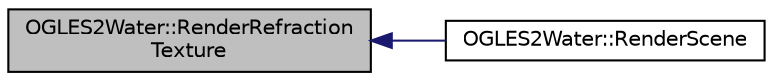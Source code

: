 digraph "OGLES2Water::RenderRefractionTexture"
{
  edge [fontname="Helvetica",fontsize="10",labelfontname="Helvetica",labelfontsize="10"];
  node [fontname="Helvetica",fontsize="10",shape=record];
  rankdir="LR";
  Node1 [label="OGLES2Water::RenderRefraction\lTexture",height=0.2,width=0.4,color="black", fillcolor="grey75", style="filled", fontcolor="black"];
  Node1 -> Node2 [dir="back",color="midnightblue",fontsize="10",style="solid"];
  Node2 [label="OGLES2Water::RenderScene",height=0.2,width=0.4,color="black", fillcolor="white", style="filled",URL="$class_o_g_l_e_s2_water.html#a43aedbce04a12af28c9dce20c4acfe40"];
}
